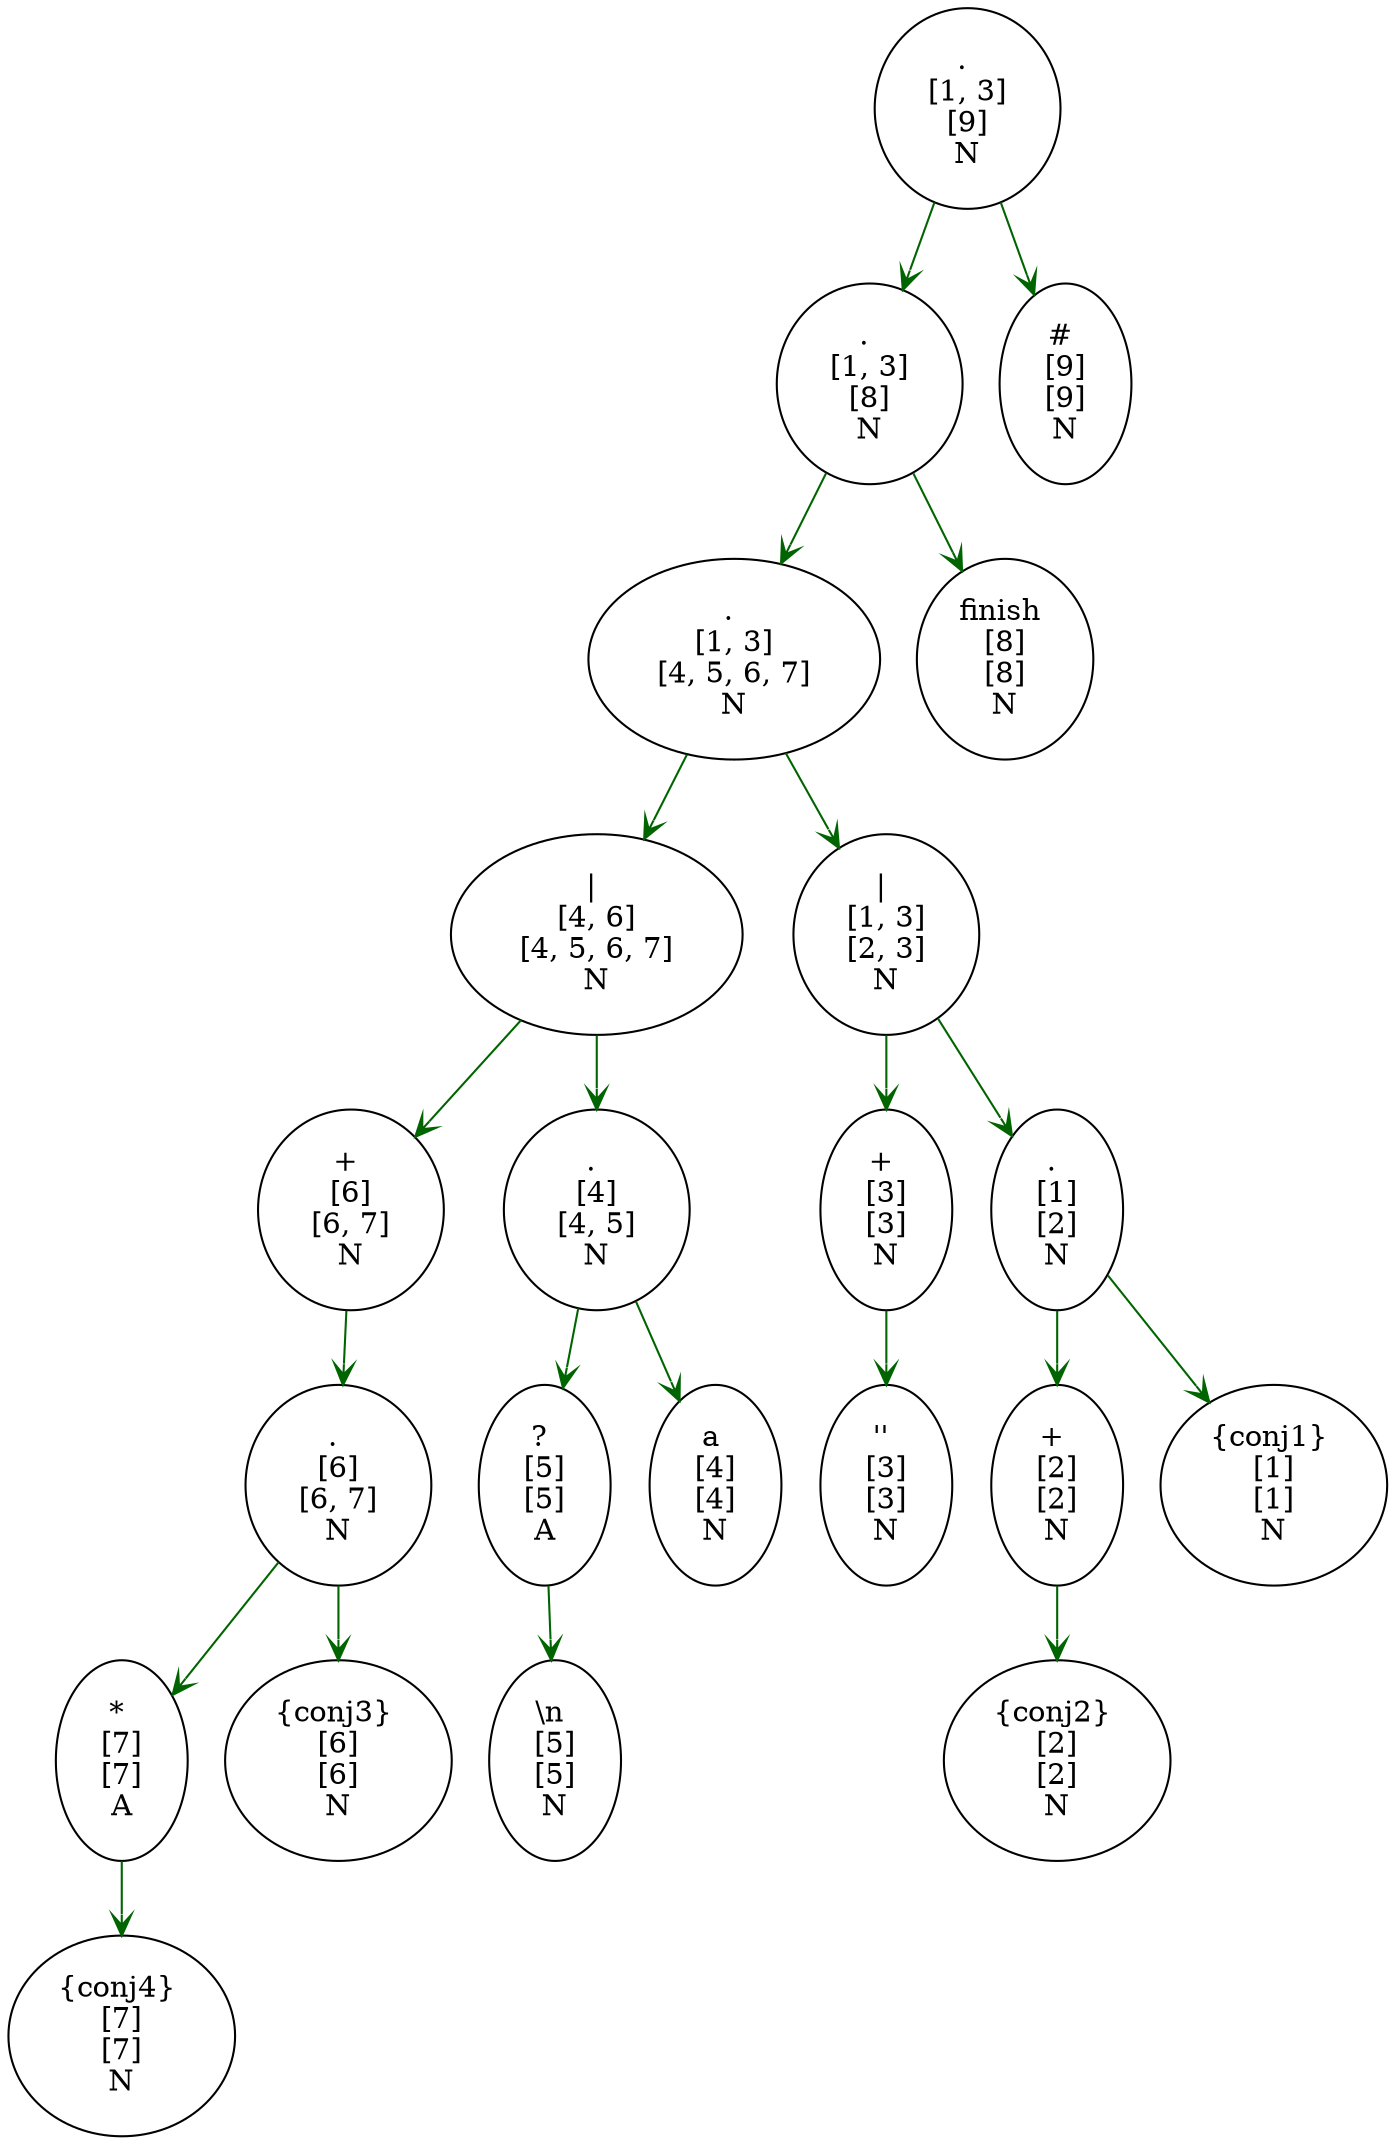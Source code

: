 digraph G {
 layout=dot 
labelloc = "t"edge [weigth=1000  color=darkgreen  arrowtail="open" arrowhead="open"]
Nodo1706044388 -> Nodo1632911090;
Nodo1688460097 -> Nodo438912847;
Nodo1688460097 -> Nodo1706044388;
Nodo2116202725 -> Nodo1688460097;
Nodo1052881533 -> Nodo1145184055;
Nodo344009679 -> Nodo2135888930;
Nodo344009679 -> Nodo1052881533;
Nodo1278088172 -> Nodo344009679;
Nodo1278088172 -> Nodo2116202725;
Nodo406914809 -> Nodo92510573;
Nodo40526843 -> Nodo1055371561;
Nodo771825346 -> Nodo936419998;
Nodo771825346 -> Nodo40526843;
Nodo1718909476 -> Nodo771825346;
Nodo1718909476 -> Nodo406914809;
Nodo1704583482 -> Nodo1718909476;
Nodo1704583482 -> Nodo1278088172;
Nodo1128793157 -> Nodo1704583482;
Nodo1128793157 -> Nodo1908312800;
Nodo886991785 -> Nodo1128793157;
Nodo886991785 -> Nodo509922361;
Nodo936419998[label="{conj1} 
 [1] 
 [1] 
 N "];
Nodo1055371561[label="{conj2} 
 [2] 
 [2] 
 N "];
Nodo40526843[label="+ 
 [2] 
 [2] 
 N "];
Nodo771825346[label=". 
 [1] 
 [2] 
 N "];
Nodo92510573[label="'' 
 [3] 
 [3] 
 N "];
Nodo406914809[label="+ 
 [3] 
 [3] 
 N "];
Nodo1718909476[label="| 
 [1, 3] 
 [2, 3] 
 N "];
Nodo2135888930[label="a 
 [4] 
 [4] 
 N "];
Nodo1145184055[label="\\n 
 [5] 
 [5] 
 N "];
Nodo1052881533[label="? 
 [5] 
 [5] 
 A "];
Nodo344009679[label=". 
 [4] 
 [4, 5] 
 N "];
Nodo438912847[label="{conj3} 
 [6] 
 [6] 
 N "];
Nodo1632911090[label="{conj4} 
 [7] 
 [7] 
 N "];
Nodo1706044388[label="* 
 [7] 
 [7] 
 A "];
Nodo1688460097[label=". 
 [6] 
 [6, 7] 
 N "];
Nodo2116202725[label="+ 
 [6] 
 [6, 7] 
 N "];
Nodo1278088172[label="| 
 [4, 6] 
 [4, 5, 6, 7] 
 N "];
Nodo1704583482[label=". 
 [1, 3] 
 [4, 5, 6, 7] 
 N "];
Nodo1908312800[label="finish 
 [8] 
 [8] 
 N "];
Nodo1128793157[label=". 
 [1, 3] 
 [8] 
 N "];
Nodo509922361[label="# 
 [9] 
 [9] 
 N "];
Nodo886991785[label=". 
 [1, 3] 
 [9] 
 N "];
}